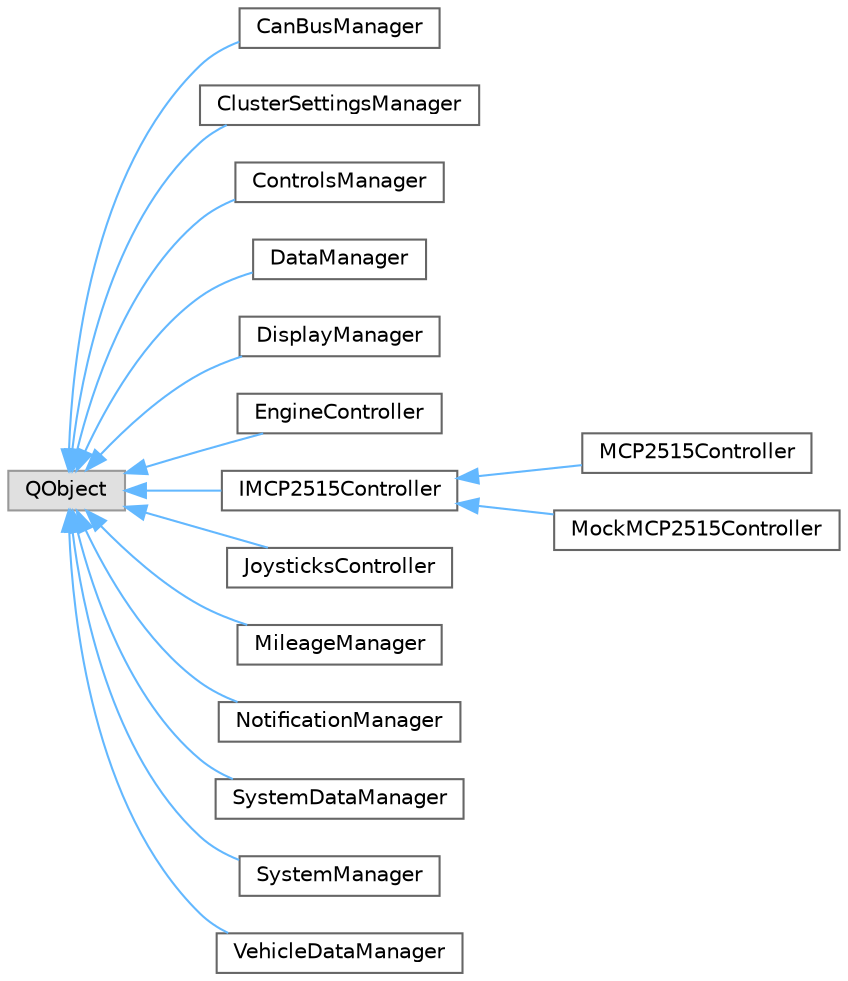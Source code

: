 digraph "Graphical Class Hierarchy"
{
 // LATEX_PDF_SIZE
  bgcolor="transparent";
  edge [fontname=Helvetica,fontsize=10,labelfontname=Helvetica,labelfontsize=10];
  node [fontname=Helvetica,fontsize=10,shape=box,height=0.2,width=0.4];
  rankdir="LR";
  Node0 [id="Node000000",label="QObject",height=0.2,width=0.4,color="grey60", fillcolor="#E0E0E0", style="filled",tooltip=" "];
  Node0 -> Node1 [id="edge21_Node000000_Node000001",dir="back",color="steelblue1",style="solid",tooltip=" "];
  Node1 [id="Node000001",label="CanBusManager",height=0.2,width=0.4,color="grey40", fillcolor="white", style="filled",URL="$classCanBusManager.html",tooltip="Class that manages the CAN bus communication. QObject."];
  Node0 -> Node2 [id="edge22_Node000000_Node000002",dir="back",color="steelblue1",style="solid",tooltip=" "];
  Node2 [id="Node000002",label="ClusterSettingsManager",height=0.2,width=0.4,color="grey40", fillcolor="white", style="filled",URL="$classClusterSettingsManager.html",tooltip="Class that manages the cluster settings."];
  Node0 -> Node3 [id="edge23_Node000000_Node000003",dir="back",color="steelblue1",style="solid",tooltip=" "];
  Node3 [id="Node000003",label="ControlsManager",height=0.2,width=0.4,color="grey40", fillcolor="white", style="filled",URL="$classControlsManager.html",tooltip="The ControlsManager class."];
  Node0 -> Node4 [id="edge24_Node000000_Node000004",dir="back",color="steelblue1",style="solid",tooltip=" "];
  Node4 [id="Node000004",label="DataManager",height=0.2,width=0.4,color="grey40", fillcolor="white", style="filled",URL="$classDataManager.html",tooltip="Class that manages the data received from the car's systems. QObject."];
  Node0 -> Node5 [id="edge25_Node000000_Node000005",dir="back",color="steelblue1",style="solid",tooltip=" "];
  Node5 [id="Node000005",label="DisplayManager",height=0.2,width=0.4,color="grey40", fillcolor="white", style="filled",URL="$classDisplayManager.html",tooltip="Class that manages the display of the car manager. QObject."];
  Node0 -> Node6 [id="edge26_Node000000_Node000006",dir="back",color="steelblue1",style="solid",tooltip=" "];
  Node6 [id="Node000006",label="EngineController",height=0.2,width=0.4,color="grey40", fillcolor="white", style="filled",URL="$classEngineController.html",tooltip="The EngineController class."];
  Node0 -> Node7 [id="edge27_Node000000_Node000007",dir="back",color="steelblue1",style="solid",tooltip=" "];
  Node7 [id="Node000007",label="IMCP2515Controller",height=0.2,width=0.4,color="grey40", fillcolor="white", style="filled",URL="$classIMCP2515Controller.html",tooltip="Interface for the MCP2515 CAN controller. QObject."];
  Node7 -> Node8 [id="edge28_Node000007_Node000008",dir="back",color="steelblue1",style="solid",tooltip=" "];
  Node8 [id="Node000008",label="MCP2515Controller",height=0.2,width=0.4,color="grey40", fillcolor="white", style="filled",URL="$classMCP2515Controller.html",tooltip="Class that controls the MCP2515 CAN controller. IMCP2515Controller."];
  Node7 -> Node9 [id="edge29_Node000007_Node000009",dir="back",color="steelblue1",style="solid",tooltip=" "];
  Node9 [id="Node000009",label="MockMCP2515Controller",height=0.2,width=0.4,color="grey40", fillcolor="white", style="filled",URL="$classMockMCP2515Controller.html",tooltip="Class to emulate the behavior of the MCP2515 controller."];
  Node0 -> Node10 [id="edge30_Node000000_Node000010",dir="back",color="steelblue1",style="solid",tooltip=" "];
  Node10 [id="Node000010",label="JoysticksController",height=0.2,width=0.4,color="grey40", fillcolor="white", style="filled",URL="$classJoysticksController.html",tooltip="The JoysticksController class."];
  Node0 -> Node11 [id="edge31_Node000000_Node000011",dir="back",color="steelblue1",style="solid",tooltip=" "];
  Node11 [id="Node000011",label="MileageManager",height=0.2,width=0.4,color="grey40", fillcolor="white", style="filled",URL="$classMileageManager.html",tooltip="Class that manages the mileage of a vehicle. QObject."];
  Node0 -> Node12 [id="edge32_Node000000_Node000012",dir="back",color="steelblue1",style="solid",tooltip=" "];
  Node12 [id="Node000012",label="NotificationManager",height=0.2,width=0.4,color="grey40", fillcolor="white", style="filled",URL="$classNotificationManager.html",tooltip=" "];
  Node0 -> Node13 [id="edge33_Node000000_Node000013",dir="back",color="steelblue1",style="solid",tooltip=" "];
  Node13 [id="Node000013",label="SystemDataManager",height=0.2,width=0.4,color="grey40", fillcolor="white", style="filled",URL="$classSystemDataManager.html",tooltip="Class that manages the data received from the car's systems. QObject."];
  Node0 -> Node14 [id="edge34_Node000000_Node000014",dir="back",color="steelblue1",style="solid",tooltip=" "];
  Node14 [id="Node000014",label="SystemManager",height=0.2,width=0.4,color="grey40", fillcolor="white", style="filled",URL="$classSystemManager.html",tooltip="Class that manages the system time, status, and battery. QObject."];
  Node0 -> Node15 [id="edge35_Node000000_Node000015",dir="back",color="steelblue1",style="solid",tooltip=" "];
  Node15 [id="Node000015",label="VehicleDataManager",height=0.2,width=0.4,color="grey40", fillcolor="white", style="filled",URL="$classVehicleDataManager.html",tooltip="Class that manages the data received from the car's systems. QObject."];
}
